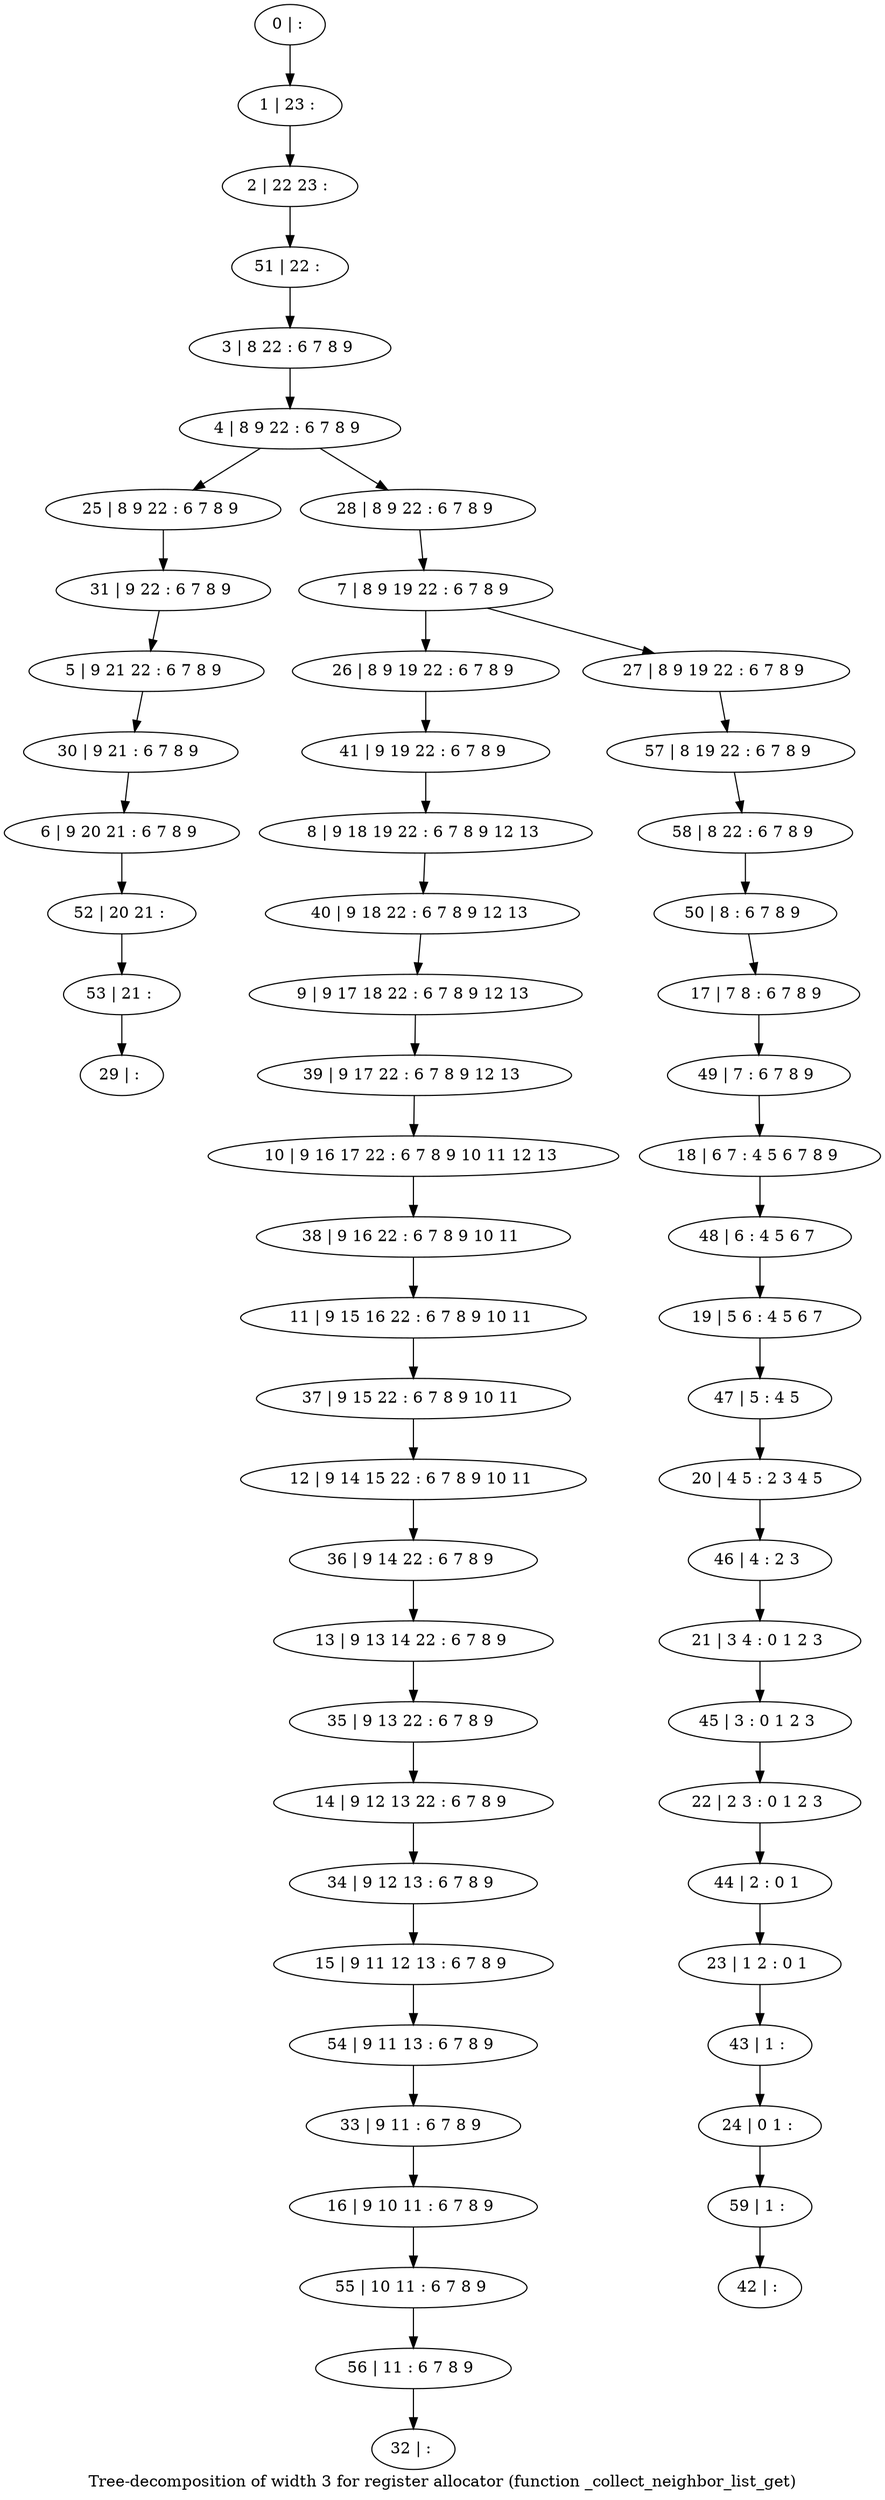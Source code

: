 digraph G {
graph [label="Tree-decomposition of width 3 for register allocator (function _collect_neighbor_list_get)"]
0[label="0 | : "];
1[label="1 | 23 : "];
2[label="2 | 22 23 : "];
3[label="3 | 8 22 : 6 7 8 9 "];
4[label="4 | 8 9 22 : 6 7 8 9 "];
5[label="5 | 9 21 22 : 6 7 8 9 "];
6[label="6 | 9 20 21 : 6 7 8 9 "];
7[label="7 | 8 9 19 22 : 6 7 8 9 "];
8[label="8 | 9 18 19 22 : 6 7 8 9 12 13 "];
9[label="9 | 9 17 18 22 : 6 7 8 9 12 13 "];
10[label="10 | 9 16 17 22 : 6 7 8 9 10 11 12 13 "];
11[label="11 | 9 15 16 22 : 6 7 8 9 10 11 "];
12[label="12 | 9 14 15 22 : 6 7 8 9 10 11 "];
13[label="13 | 9 13 14 22 : 6 7 8 9 "];
14[label="14 | 9 12 13 22 : 6 7 8 9 "];
15[label="15 | 9 11 12 13 : 6 7 8 9 "];
16[label="16 | 9 10 11 : 6 7 8 9 "];
17[label="17 | 7 8 : 6 7 8 9 "];
18[label="18 | 6 7 : 4 5 6 7 8 9 "];
19[label="19 | 5 6 : 4 5 6 7 "];
20[label="20 | 4 5 : 2 3 4 5 "];
21[label="21 | 3 4 : 0 1 2 3 "];
22[label="22 | 2 3 : 0 1 2 3 "];
23[label="23 | 1 2 : 0 1 "];
24[label="24 | 0 1 : "];
25[label="25 | 8 9 22 : 6 7 8 9 "];
26[label="26 | 8 9 19 22 : 6 7 8 9 "];
27[label="27 | 8 9 19 22 : 6 7 8 9 "];
28[label="28 | 8 9 22 : 6 7 8 9 "];
29[label="29 | : "];
30[label="30 | 9 21 : 6 7 8 9 "];
31[label="31 | 9 22 : 6 7 8 9 "];
32[label="32 | : "];
33[label="33 | 9 11 : 6 7 8 9 "];
34[label="34 | 9 12 13 : 6 7 8 9 "];
35[label="35 | 9 13 22 : 6 7 8 9 "];
36[label="36 | 9 14 22 : 6 7 8 9 "];
37[label="37 | 9 15 22 : 6 7 8 9 10 11 "];
38[label="38 | 9 16 22 : 6 7 8 9 10 11 "];
39[label="39 | 9 17 22 : 6 7 8 9 12 13 "];
40[label="40 | 9 18 22 : 6 7 8 9 12 13 "];
41[label="41 | 9 19 22 : 6 7 8 9 "];
42[label="42 | : "];
43[label="43 | 1 : "];
44[label="44 | 2 : 0 1 "];
45[label="45 | 3 : 0 1 2 3 "];
46[label="46 | 4 : 2 3 "];
47[label="47 | 5 : 4 5 "];
48[label="48 | 6 : 4 5 6 7 "];
49[label="49 | 7 : 6 7 8 9 "];
50[label="50 | 8 : 6 7 8 9 "];
51[label="51 | 22 : "];
52[label="52 | 20 21 : "];
53[label="53 | 21 : "];
54[label="54 | 9 11 13 : 6 7 8 9 "];
55[label="55 | 10 11 : 6 7 8 9 "];
56[label="56 | 11 : 6 7 8 9 "];
57[label="57 | 8 19 22 : 6 7 8 9 "];
58[label="58 | 8 22 : 6 7 8 9 "];
59[label="59 | 1 : "];
0->1 ;
1->2 ;
3->4 ;
4->25 ;
7->26 ;
7->27 ;
28->7 ;
4->28 ;
30->6 ;
5->30 ;
31->5 ;
25->31 ;
33->16 ;
34->15 ;
14->34 ;
35->14 ;
13->35 ;
36->13 ;
12->36 ;
37->12 ;
11->37 ;
38->11 ;
10->38 ;
39->10 ;
9->39 ;
40->9 ;
8->40 ;
41->8 ;
26->41 ;
43->24 ;
23->43 ;
44->23 ;
22->44 ;
45->22 ;
21->45 ;
46->21 ;
20->46 ;
47->20 ;
19->47 ;
48->19 ;
18->48 ;
49->18 ;
17->49 ;
50->17 ;
51->3 ;
2->51 ;
6->52 ;
53->29 ;
52->53 ;
54->33 ;
15->54 ;
16->55 ;
56->32 ;
55->56 ;
27->57 ;
58->50 ;
57->58 ;
59->42 ;
24->59 ;
}
